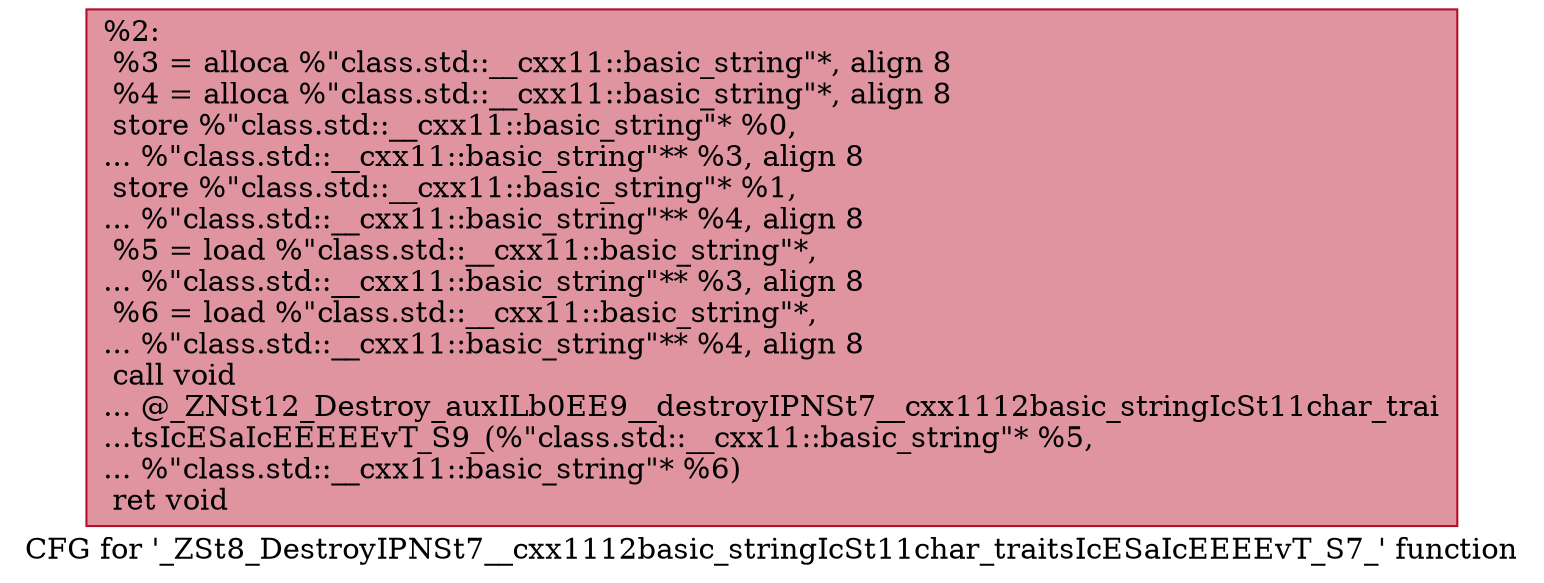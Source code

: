digraph "CFG for '_ZSt8_DestroyIPNSt7__cxx1112basic_stringIcSt11char_traitsIcESaIcEEEEvT_S7_' function" {
	label="CFG for '_ZSt8_DestroyIPNSt7__cxx1112basic_stringIcSt11char_traitsIcESaIcEEEEvT_S7_' function";

	Node0x5563fcbff5d0 [shape=record,color="#b70d28ff", style=filled, fillcolor="#b70d2870",label="{%2:\l  %3 = alloca %\"class.std::__cxx11::basic_string\"*, align 8\l  %4 = alloca %\"class.std::__cxx11::basic_string\"*, align 8\l  store %\"class.std::__cxx11::basic_string\"* %0,\l... %\"class.std::__cxx11::basic_string\"** %3, align 8\l  store %\"class.std::__cxx11::basic_string\"* %1,\l... %\"class.std::__cxx11::basic_string\"** %4, align 8\l  %5 = load %\"class.std::__cxx11::basic_string\"*,\l... %\"class.std::__cxx11::basic_string\"** %3, align 8\l  %6 = load %\"class.std::__cxx11::basic_string\"*,\l... %\"class.std::__cxx11::basic_string\"** %4, align 8\l  call void\l... @_ZNSt12_Destroy_auxILb0EE9__destroyIPNSt7__cxx1112basic_stringIcSt11char_trai\l...tsIcESaIcEEEEEvT_S9_(%\"class.std::__cxx11::basic_string\"* %5,\l... %\"class.std::__cxx11::basic_string\"* %6)\l  ret void\l}"];
}
